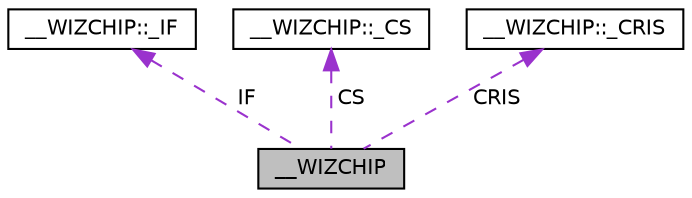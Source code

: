 digraph "__WIZCHIP"
{
  edge [fontname="Helvetica",fontsize="10",labelfontname="Helvetica",labelfontsize="10"];
  node [fontname="Helvetica",fontsize="10",shape=record];
  Node1 [label="__WIZCHIP",height=0.2,width=0.4,color="black", fillcolor="grey75", style="filled" fontcolor="black"];
  Node2 -> Node1 [dir="back",color="darkorchid3",fontsize="10",style="dashed",label=" IF" ,fontname="Helvetica"];
  Node2 [label="__WIZCHIP::_IF",height=0.2,width=0.4,color="black", fillcolor="white", style="filled",URL="$union_____w_i_z_c_h_i_p_1_1___i_f.html"];
  Node3 -> Node1 [dir="back",color="darkorchid3",fontsize="10",style="dashed",label=" CS" ,fontname="Helvetica"];
  Node3 [label="__WIZCHIP::_CS",height=0.2,width=0.4,color="black", fillcolor="white", style="filled",URL="$struct_____w_i_z_c_h_i_p_1_1___c_s.html"];
  Node4 -> Node1 [dir="back",color="darkorchid3",fontsize="10",style="dashed",label=" CRIS" ,fontname="Helvetica"];
  Node4 [label="__WIZCHIP::_CRIS",height=0.2,width=0.4,color="black", fillcolor="white", style="filled",URL="$struct_____w_i_z_c_h_i_p_1_1___c_r_i_s.html"];
}
